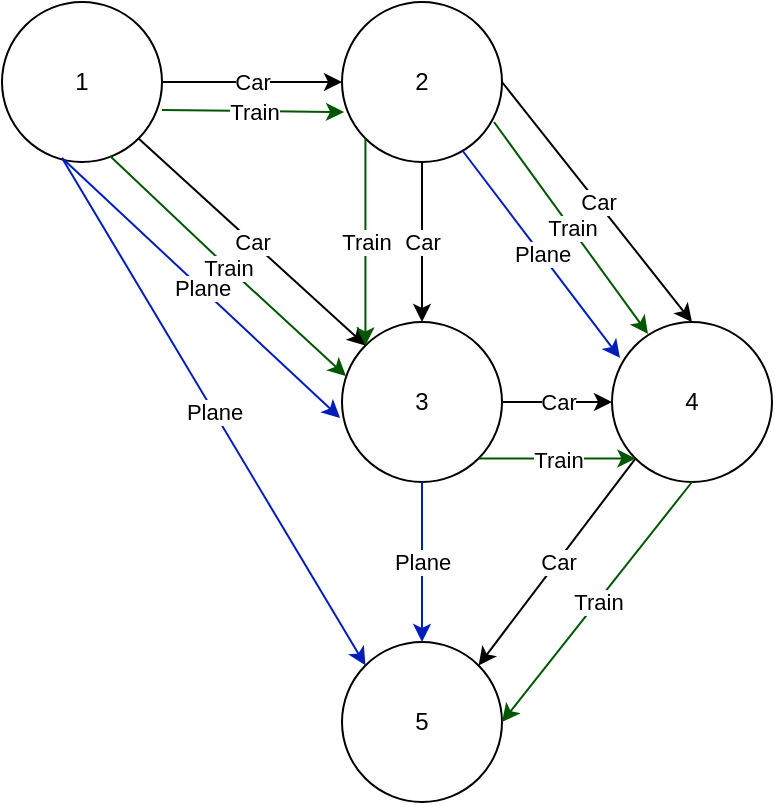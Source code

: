 <mxfile version="21.3.7">
  <diagram name="Page-1" id="fFYF7FiAffCrJsXv-SiB">
    <mxGraphModel dx="792" dy="1142" grid="1" gridSize="10" guides="1" tooltips="1" connect="1" arrows="1" fold="1" page="1" pageScale="1" pageWidth="850" pageHeight="1100" math="0" shadow="0">
      <root>
        <mxCell id="0" />
        <mxCell id="1" parent="0" />
        <mxCell id="oFoH9oFWts9TdxYfZ8au-1" value="1" style="ellipse;whiteSpace=wrap;html=1;aspect=fixed;" vertex="1" parent="1">
          <mxGeometry x="80" y="350" width="80" height="80" as="geometry" />
        </mxCell>
        <mxCell id="oFoH9oFWts9TdxYfZ8au-2" value="2" style="ellipse;whiteSpace=wrap;html=1;aspect=fixed;" vertex="1" parent="1">
          <mxGeometry x="250" y="350" width="80" height="80" as="geometry" />
        </mxCell>
        <mxCell id="oFoH9oFWts9TdxYfZ8au-3" value="3" style="ellipse;whiteSpace=wrap;html=1;aspect=fixed;" vertex="1" parent="1">
          <mxGeometry x="250" y="510" width="80" height="80" as="geometry" />
        </mxCell>
        <mxCell id="oFoH9oFWts9TdxYfZ8au-4" value="4" style="ellipse;whiteSpace=wrap;html=1;aspect=fixed;" vertex="1" parent="1">
          <mxGeometry x="385" y="510" width="80" height="80" as="geometry" />
        </mxCell>
        <mxCell id="oFoH9oFWts9TdxYfZ8au-5" value="5" style="ellipse;whiteSpace=wrap;html=1;aspect=fixed;" vertex="1" parent="1">
          <mxGeometry x="250" y="670" width="80" height="80" as="geometry" />
        </mxCell>
        <mxCell id="oFoH9oFWts9TdxYfZ8au-10" value="" style="endArrow=classic;html=1;rounded=0;exitX=1;exitY=1;exitDx=0;exitDy=0;entryX=0;entryY=0;entryDx=0;entryDy=0;" edge="1" parent="1" source="oFoH9oFWts9TdxYfZ8au-1" target="oFoH9oFWts9TdxYfZ8au-3">
          <mxGeometry relative="1" as="geometry">
            <mxPoint x="150" y="350" as="sourcePoint" />
            <mxPoint x="262" y="768" as="targetPoint" />
          </mxGeometry>
        </mxCell>
        <mxCell id="oFoH9oFWts9TdxYfZ8au-11" value="Car" style="edgeLabel;resizable=0;html=1;align=center;verticalAlign=middle;" connectable="0" vertex="1" parent="oFoH9oFWts9TdxYfZ8au-10">
          <mxGeometry relative="1" as="geometry" />
        </mxCell>
        <mxCell id="oFoH9oFWts9TdxYfZ8au-13" value="" style="endArrow=classic;html=1;rounded=0;entryX=0;entryY=0.5;entryDx=0;entryDy=0;exitX=1;exitY=0.5;exitDx=0;exitDy=0;" edge="1" parent="1" source="oFoH9oFWts9TdxYfZ8au-1" target="oFoH9oFWts9TdxYfZ8au-2">
          <mxGeometry relative="1" as="geometry">
            <mxPoint x="158" y="372" as="sourcePoint" />
            <mxPoint x="702" y="158" as="targetPoint" />
          </mxGeometry>
        </mxCell>
        <mxCell id="oFoH9oFWts9TdxYfZ8au-14" value="Car" style="edgeLabel;resizable=0;html=1;align=center;verticalAlign=middle;" connectable="0" vertex="1" parent="oFoH9oFWts9TdxYfZ8au-13">
          <mxGeometry relative="1" as="geometry" />
        </mxCell>
        <mxCell id="oFoH9oFWts9TdxYfZ8au-16" value="" style="endArrow=classic;html=1;rounded=0;exitX=0.5;exitY=1;exitDx=0;exitDy=0;entryX=0.5;entryY=0;entryDx=0;entryDy=0;" edge="1" parent="1" source="oFoH9oFWts9TdxYfZ8au-2" target="oFoH9oFWts9TdxYfZ8au-3">
          <mxGeometry relative="1" as="geometry">
            <mxPoint x="340" y="389.5" as="sourcePoint" />
            <mxPoint x="310" y="520" as="targetPoint" />
          </mxGeometry>
        </mxCell>
        <mxCell id="oFoH9oFWts9TdxYfZ8au-17" value="Car" style="edgeLabel;resizable=0;html=1;align=center;verticalAlign=middle;" connectable="0" vertex="1" parent="oFoH9oFWts9TdxYfZ8au-16">
          <mxGeometry relative="1" as="geometry" />
        </mxCell>
        <mxCell id="oFoH9oFWts9TdxYfZ8au-18" value="" style="endArrow=classic;html=1;rounded=0;exitX=1;exitY=0.5;exitDx=0;exitDy=0;entryX=0.5;entryY=0;entryDx=0;entryDy=0;" edge="1" parent="1" source="oFoH9oFWts9TdxYfZ8au-2" target="oFoH9oFWts9TdxYfZ8au-4">
          <mxGeometry relative="1" as="geometry">
            <mxPoint x="420" y="430" as="sourcePoint" />
            <mxPoint x="420" y="510" as="targetPoint" />
          </mxGeometry>
        </mxCell>
        <mxCell id="oFoH9oFWts9TdxYfZ8au-19" value="Car" style="edgeLabel;resizable=0;html=1;align=center;verticalAlign=middle;" connectable="0" vertex="1" parent="oFoH9oFWts9TdxYfZ8au-18">
          <mxGeometry relative="1" as="geometry" />
        </mxCell>
        <mxCell id="oFoH9oFWts9TdxYfZ8au-20" value="" style="endArrow=classic;html=1;rounded=0;exitX=1;exitY=0.5;exitDx=0;exitDy=0;entryX=0;entryY=0.5;entryDx=0;entryDy=0;" edge="1" parent="1" source="oFoH9oFWts9TdxYfZ8au-3" target="oFoH9oFWts9TdxYfZ8au-4">
          <mxGeometry relative="1" as="geometry">
            <mxPoint x="360" y="550" as="sourcePoint" />
            <mxPoint x="360" y="630" as="targetPoint" />
          </mxGeometry>
        </mxCell>
        <mxCell id="oFoH9oFWts9TdxYfZ8au-21" value="Car" style="edgeLabel;resizable=0;html=1;align=center;verticalAlign=middle;" connectable="0" vertex="1" parent="oFoH9oFWts9TdxYfZ8au-20">
          <mxGeometry relative="1" as="geometry" />
        </mxCell>
        <mxCell id="oFoH9oFWts9TdxYfZ8au-22" value="" style="endArrow=classic;html=1;rounded=0;exitX=0;exitY=1;exitDx=0;exitDy=0;entryX=1;entryY=0;entryDx=0;entryDy=0;" edge="1" parent="1" source="oFoH9oFWts9TdxYfZ8au-4" target="oFoH9oFWts9TdxYfZ8au-5">
          <mxGeometry relative="1" as="geometry">
            <mxPoint x="320" y="460" as="sourcePoint" />
            <mxPoint x="320" y="540" as="targetPoint" />
          </mxGeometry>
        </mxCell>
        <mxCell id="oFoH9oFWts9TdxYfZ8au-23" value="Car" style="edgeLabel;resizable=0;html=1;align=center;verticalAlign=middle;" connectable="0" vertex="1" parent="oFoH9oFWts9TdxYfZ8au-22">
          <mxGeometry relative="1" as="geometry" />
        </mxCell>
        <mxCell id="oFoH9oFWts9TdxYfZ8au-24" value="" style="endArrow=classic;html=1;rounded=0;exitX=1;exitY=0.675;exitDx=0;exitDy=0;exitPerimeter=0;entryX=0.013;entryY=0.688;entryDx=0;entryDy=0;entryPerimeter=0;fillColor=#008a00;strokeColor=#005700;" edge="1" parent="1" source="oFoH9oFWts9TdxYfZ8au-1" target="oFoH9oFWts9TdxYfZ8au-2">
          <mxGeometry relative="1" as="geometry">
            <mxPoint x="160" y="420" as="sourcePoint" />
            <mxPoint x="250" y="400" as="targetPoint" />
          </mxGeometry>
        </mxCell>
        <mxCell id="oFoH9oFWts9TdxYfZ8au-25" value="Train" style="edgeLabel;resizable=0;html=1;align=center;verticalAlign=middle;" connectable="0" vertex="1" parent="oFoH9oFWts9TdxYfZ8au-24">
          <mxGeometry relative="1" as="geometry" />
        </mxCell>
        <mxCell id="oFoH9oFWts9TdxYfZ8au-28" value="" style="endArrow=classic;html=1;rounded=0;exitX=1;exitY=1;exitDx=0;exitDy=0;entryX=0;entryY=1;entryDx=0;entryDy=0;fillColor=#008a00;strokeColor=#005700;" edge="1" parent="1" source="oFoH9oFWts9TdxYfZ8au-3" target="oFoH9oFWts9TdxYfZ8au-4">
          <mxGeometry relative="1" as="geometry">
            <mxPoint x="365" y="600" as="sourcePoint" />
            <mxPoint x="465" y="600" as="targetPoint" />
          </mxGeometry>
        </mxCell>
        <mxCell id="oFoH9oFWts9TdxYfZ8au-29" value="Train" style="edgeLabel;resizable=0;html=1;align=center;verticalAlign=middle;" connectable="0" vertex="1" parent="oFoH9oFWts9TdxYfZ8au-28">
          <mxGeometry relative="1" as="geometry" />
        </mxCell>
        <mxCell id="oFoH9oFWts9TdxYfZ8au-30" value="" style="endArrow=classic;html=1;rounded=0;exitX=0.5;exitY=1;exitDx=0;exitDy=0;entryX=1;entryY=0.5;entryDx=0;entryDy=0;fillColor=#008a00;strokeColor=#005700;" edge="1" parent="1" source="oFoH9oFWts9TdxYfZ8au-4" target="oFoH9oFWts9TdxYfZ8au-5">
          <mxGeometry relative="1" as="geometry">
            <mxPoint x="425" y="640" as="sourcePoint" />
            <mxPoint x="525" y="640" as="targetPoint" />
          </mxGeometry>
        </mxCell>
        <mxCell id="oFoH9oFWts9TdxYfZ8au-31" value="Train" style="edgeLabel;resizable=0;html=1;align=center;verticalAlign=middle;" connectable="0" vertex="1" parent="oFoH9oFWts9TdxYfZ8au-30">
          <mxGeometry relative="1" as="geometry" />
        </mxCell>
        <mxCell id="oFoH9oFWts9TdxYfZ8au-32" value="" style="endArrow=classic;html=1;rounded=0;entryX=0.225;entryY=0.075;entryDx=0;entryDy=0;entryPerimeter=0;exitX=0.95;exitY=0.75;exitDx=0;exitDy=0;exitPerimeter=0;fillColor=#008a00;strokeColor=#005700;" edge="1" parent="1" source="oFoH9oFWts9TdxYfZ8au-2" target="oFoH9oFWts9TdxYfZ8au-4">
          <mxGeometry relative="1" as="geometry">
            <mxPoint x="323" y="408" as="sourcePoint" />
            <mxPoint x="400" y="500" as="targetPoint" />
          </mxGeometry>
        </mxCell>
        <mxCell id="oFoH9oFWts9TdxYfZ8au-33" value="Train" style="edgeLabel;resizable=0;html=1;align=center;verticalAlign=middle;" connectable="0" vertex="1" parent="oFoH9oFWts9TdxYfZ8au-32">
          <mxGeometry relative="1" as="geometry" />
        </mxCell>
        <mxCell id="oFoH9oFWts9TdxYfZ8au-36" value="" style="endArrow=classic;html=1;rounded=0;exitX=0;exitY=1;exitDx=0;exitDy=0;entryX=0;entryY=0;entryDx=0;entryDy=0;fillColor=#008a00;strokeColor=#005700;" edge="1" parent="1" source="oFoH9oFWts9TdxYfZ8au-2" target="oFoH9oFWts9TdxYfZ8au-3">
          <mxGeometry relative="1" as="geometry">
            <mxPoint x="158" y="428" as="sourcePoint" />
            <mxPoint x="272" y="532" as="targetPoint" />
          </mxGeometry>
        </mxCell>
        <mxCell id="oFoH9oFWts9TdxYfZ8au-37" value="Train" style="edgeLabel;resizable=0;html=1;align=center;verticalAlign=middle;" connectable="0" vertex="1" parent="oFoH9oFWts9TdxYfZ8au-36">
          <mxGeometry relative="1" as="geometry" />
        </mxCell>
        <mxCell id="oFoH9oFWts9TdxYfZ8au-38" value="" style="endArrow=classic;html=1;rounded=0;exitX=0.375;exitY=0.975;exitDx=0;exitDy=0;entryX=0;entryY=0;entryDx=0;entryDy=0;exitPerimeter=0;fillColor=#0050ef;strokeColor=#001DBC;" edge="1" parent="1" source="oFoH9oFWts9TdxYfZ8au-1" target="oFoH9oFWts9TdxYfZ8au-5">
          <mxGeometry relative="1" as="geometry">
            <mxPoint x="90" y="740" as="sourcePoint" />
            <mxPoint x="220" y="860" as="targetPoint" />
          </mxGeometry>
        </mxCell>
        <mxCell id="oFoH9oFWts9TdxYfZ8au-39" value="Plane" style="edgeLabel;resizable=0;html=1;align=center;verticalAlign=middle;" connectable="0" vertex="1" parent="oFoH9oFWts9TdxYfZ8au-38">
          <mxGeometry relative="1" as="geometry" />
        </mxCell>
        <mxCell id="oFoH9oFWts9TdxYfZ8au-40" value="" style="endArrow=classic;html=1;rounded=0;exitX=0.5;exitY=1;exitDx=0;exitDy=0;entryX=0.5;entryY=0;entryDx=0;entryDy=0;fillColor=#0050ef;strokeColor=#001DBC;" edge="1" parent="1" source="oFoH9oFWts9TdxYfZ8au-3" target="oFoH9oFWts9TdxYfZ8au-5">
          <mxGeometry relative="1" as="geometry">
            <mxPoint x="100" y="750" as="sourcePoint" />
            <mxPoint x="230" y="870" as="targetPoint" />
          </mxGeometry>
        </mxCell>
        <mxCell id="oFoH9oFWts9TdxYfZ8au-41" value="Plane" style="edgeLabel;resizable=0;html=1;align=center;verticalAlign=middle;" connectable="0" vertex="1" parent="oFoH9oFWts9TdxYfZ8au-40">
          <mxGeometry relative="1" as="geometry" />
        </mxCell>
        <mxCell id="oFoH9oFWts9TdxYfZ8au-42" value="" style="endArrow=classic;html=1;rounded=0;exitX=0.75;exitY=0.925;exitDx=0;exitDy=0;entryX=0.05;entryY=0.225;entryDx=0;entryDy=0;exitPerimeter=0;entryPerimeter=0;fillColor=#0050ef;strokeColor=#001DBC;" edge="1" parent="1" source="oFoH9oFWts9TdxYfZ8au-2" target="oFoH9oFWts9TdxYfZ8au-4">
          <mxGeometry relative="1" as="geometry">
            <mxPoint x="110" y="760" as="sourcePoint" />
            <mxPoint x="240" y="880" as="targetPoint" />
          </mxGeometry>
        </mxCell>
        <mxCell id="oFoH9oFWts9TdxYfZ8au-43" value="Plane" style="edgeLabel;resizable=0;html=1;align=center;verticalAlign=middle;" connectable="0" vertex="1" parent="oFoH9oFWts9TdxYfZ8au-42">
          <mxGeometry relative="1" as="geometry" />
        </mxCell>
        <mxCell id="oFoH9oFWts9TdxYfZ8au-50" value="" style="endArrow=classic;html=1;rounded=0;exitX=0.375;exitY=0.975;exitDx=0;exitDy=0;entryX=-0.012;entryY=0.6;entryDx=0;entryDy=0;exitPerimeter=0;entryPerimeter=0;fillColor=#0050ef;strokeColor=#001DBC;" edge="1" parent="1" source="oFoH9oFWts9TdxYfZ8au-1" target="oFoH9oFWts9TdxYfZ8au-3">
          <mxGeometry relative="1" as="geometry">
            <mxPoint x="150" y="800" as="sourcePoint" />
            <mxPoint x="280" y="920" as="targetPoint" />
          </mxGeometry>
        </mxCell>
        <mxCell id="oFoH9oFWts9TdxYfZ8au-51" value="Plane" style="edgeLabel;resizable=0;html=1;align=center;verticalAlign=middle;" connectable="0" vertex="1" parent="oFoH9oFWts9TdxYfZ8au-50">
          <mxGeometry relative="1" as="geometry" />
        </mxCell>
        <mxCell id="oFoH9oFWts9TdxYfZ8au-52" value="" style="endArrow=classic;html=1;rounded=0;exitX=0.675;exitY=0.963;exitDx=0;exitDy=0;entryX=0.025;entryY=0.338;entryDx=0;entryDy=0;exitPerimeter=0;entryPerimeter=0;fillColor=#008a00;strokeColor=#005700;" edge="1" parent="1" source="oFoH9oFWts9TdxYfZ8au-1" target="oFoH9oFWts9TdxYfZ8au-3">
          <mxGeometry relative="1" as="geometry">
            <mxPoint x="158" y="428" as="sourcePoint" />
            <mxPoint x="272" y="428" as="targetPoint" />
            <Array as="points">
              <mxPoint x="190" y="480" />
            </Array>
          </mxGeometry>
        </mxCell>
        <mxCell id="oFoH9oFWts9TdxYfZ8au-53" value="Train" style="edgeLabel;resizable=0;html=1;align=center;verticalAlign=middle;" connectable="0" vertex="1" parent="oFoH9oFWts9TdxYfZ8au-52">
          <mxGeometry relative="1" as="geometry" />
        </mxCell>
      </root>
    </mxGraphModel>
  </diagram>
</mxfile>
